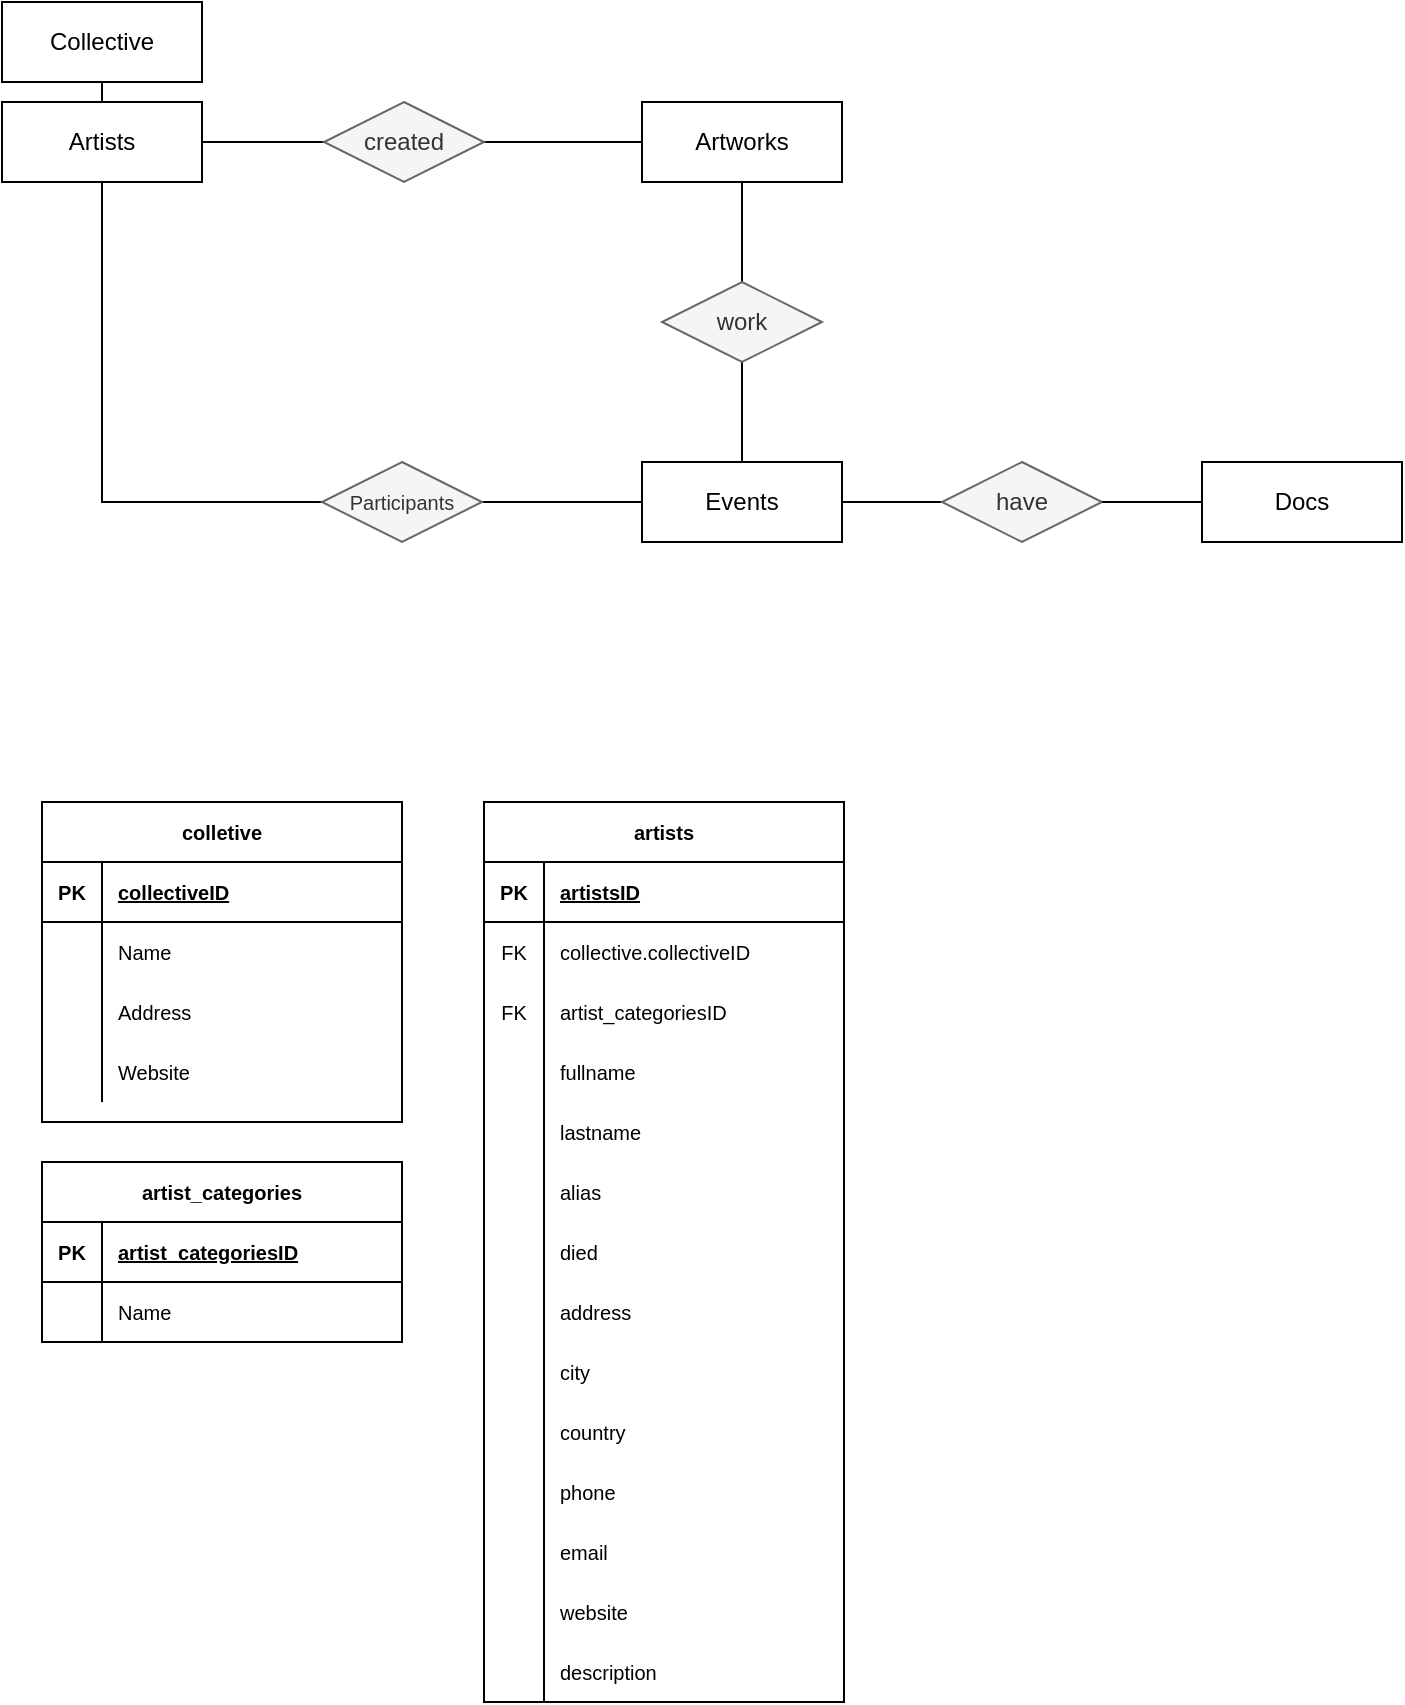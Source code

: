 <mxfile version="20.2.3" type="github">
  <diagram id="x7j7h3DeEQhIxjg_0JNi" name="Page-1">
    <mxGraphModel dx="1720" dy="709" grid="1" gridSize="10" guides="1" tooltips="1" connect="1" arrows="1" fold="1" page="1" pageScale="1" pageWidth="1600" pageHeight="900" math="0" shadow="0">
      <root>
        <mxCell id="0" />
        <mxCell id="1" parent="0" />
        <mxCell id="9SHsJbn0rk6mdZQlkS-b-9" style="rounded=0;orthogonalLoop=1;jettySize=auto;html=1;endArrow=none;endFill=0;" edge="1" parent="1" source="9SHsJbn0rk6mdZQlkS-b-1" target="9SHsJbn0rk6mdZQlkS-b-6">
          <mxGeometry relative="1" as="geometry" />
        </mxCell>
        <mxCell id="9SHsJbn0rk6mdZQlkS-b-16" style="edgeStyle=none;rounded=0;orthogonalLoop=1;jettySize=auto;html=1;endArrow=none;endFill=0;" edge="1" parent="1" source="9SHsJbn0rk6mdZQlkS-b-1" target="9SHsJbn0rk6mdZQlkS-b-2">
          <mxGeometry relative="1" as="geometry" />
        </mxCell>
        <mxCell id="9SHsJbn0rk6mdZQlkS-b-22" style="edgeStyle=orthogonalEdgeStyle;rounded=0;orthogonalLoop=1;jettySize=auto;html=1;fontSize=10;endArrow=none;endFill=0;" edge="1" parent="1" source="9SHsJbn0rk6mdZQlkS-b-1" target="9SHsJbn0rk6mdZQlkS-b-18">
          <mxGeometry relative="1" as="geometry">
            <Array as="points">
              <mxPoint x="170" y="450" />
            </Array>
          </mxGeometry>
        </mxCell>
        <mxCell id="9SHsJbn0rk6mdZQlkS-b-1" value="Artists" style="whiteSpace=wrap;html=1;align=center;" vertex="1" parent="1">
          <mxGeometry x="120" y="250" width="100" height="40" as="geometry" />
        </mxCell>
        <mxCell id="9SHsJbn0rk6mdZQlkS-b-2" value="&lt;div&gt;Collective&lt;/div&gt;" style="whiteSpace=wrap;html=1;align=center;" vertex="1" parent="1">
          <mxGeometry x="120" y="200" width="100" height="40" as="geometry" />
        </mxCell>
        <mxCell id="9SHsJbn0rk6mdZQlkS-b-12" style="edgeStyle=none;rounded=0;orthogonalLoop=1;jettySize=auto;html=1;endArrow=none;endFill=0;" edge="1" parent="1" source="9SHsJbn0rk6mdZQlkS-b-3" target="9SHsJbn0rk6mdZQlkS-b-8">
          <mxGeometry relative="1" as="geometry" />
        </mxCell>
        <mxCell id="9SHsJbn0rk6mdZQlkS-b-3" value="&lt;div&gt;Artworks&lt;/div&gt;" style="whiteSpace=wrap;html=1;align=center;" vertex="1" parent="1">
          <mxGeometry x="440" y="250" width="100" height="40" as="geometry" />
        </mxCell>
        <mxCell id="9SHsJbn0rk6mdZQlkS-b-15" style="rounded=0;orthogonalLoop=1;jettySize=auto;html=1;endArrow=none;endFill=0;entryX=0;entryY=0.5;entryDx=0;entryDy=0;" edge="1" parent="1" source="9SHsJbn0rk6mdZQlkS-b-4" target="9SHsJbn0rk6mdZQlkS-b-23">
          <mxGeometry width="640" height="380" relative="1" as="geometry">
            <mxPoint x="600" y="450" as="targetPoint" />
          </mxGeometry>
        </mxCell>
        <mxCell id="9SHsJbn0rk6mdZQlkS-b-23" value="have" style="shape=rhombus;perimeter=rhombusPerimeter;whiteSpace=wrap;html=1;align=center;fillColor=#f5f5f5;fontColor=#333333;strokeColor=#666666;" vertex="1" parent="9SHsJbn0rk6mdZQlkS-b-15">
          <mxGeometry x="590" y="430" width="80" height="40" as="geometry" />
        </mxCell>
        <mxCell id="9SHsJbn0rk6mdZQlkS-b-4" value="&lt;div&gt;Events&lt;/div&gt;" style="whiteSpace=wrap;html=1;align=center;" vertex="1" parent="1">
          <mxGeometry x="440" y="430" width="100" height="40" as="geometry" />
        </mxCell>
        <mxCell id="9SHsJbn0rk6mdZQlkS-b-5" value="Docs" style="whiteSpace=wrap;html=1;align=center;" vertex="1" parent="1">
          <mxGeometry x="720" y="430" width="100" height="40" as="geometry" />
        </mxCell>
        <mxCell id="9SHsJbn0rk6mdZQlkS-b-11" style="edgeStyle=none;rounded=0;orthogonalLoop=1;jettySize=auto;html=1;endArrow=none;endFill=0;" edge="1" parent="1" source="9SHsJbn0rk6mdZQlkS-b-6" target="9SHsJbn0rk6mdZQlkS-b-3">
          <mxGeometry relative="1" as="geometry" />
        </mxCell>
        <mxCell id="9SHsJbn0rk6mdZQlkS-b-6" value="created" style="shape=rhombus;perimeter=rhombusPerimeter;whiteSpace=wrap;html=1;align=center;fillColor=#f5f5f5;fontColor=#333333;strokeColor=#666666;" vertex="1" parent="1">
          <mxGeometry x="281" y="250" width="80" height="40" as="geometry" />
        </mxCell>
        <mxCell id="9SHsJbn0rk6mdZQlkS-b-13" style="edgeStyle=none;rounded=0;orthogonalLoop=1;jettySize=auto;html=1;endArrow=none;endFill=0;" edge="1" parent="1" source="9SHsJbn0rk6mdZQlkS-b-8" target="9SHsJbn0rk6mdZQlkS-b-4">
          <mxGeometry relative="1" as="geometry" />
        </mxCell>
        <mxCell id="9SHsJbn0rk6mdZQlkS-b-8" value="work" style="shape=rhombus;perimeter=rhombusPerimeter;whiteSpace=wrap;html=1;align=center;fillColor=#f5f5f5;fontColor=#333333;strokeColor=#666666;" vertex="1" parent="1">
          <mxGeometry x="450" y="340" width="80" height="40" as="geometry" />
        </mxCell>
        <mxCell id="9SHsJbn0rk6mdZQlkS-b-19" style="edgeStyle=orthogonalEdgeStyle;rounded=0;orthogonalLoop=1;jettySize=auto;html=1;fontSize=10;endArrow=none;endFill=0;" edge="1" parent="1" source="9SHsJbn0rk6mdZQlkS-b-18" target="9SHsJbn0rk6mdZQlkS-b-4">
          <mxGeometry relative="1" as="geometry" />
        </mxCell>
        <mxCell id="9SHsJbn0rk6mdZQlkS-b-18" value="&lt;div style=&quot;font-size: 10px;&quot;&gt;&lt;font style=&quot;font-size: 10px;&quot;&gt;Participants&lt;/font&gt;&lt;/div&gt;" style="shape=rhombus;perimeter=rhombusPerimeter;whiteSpace=wrap;html=1;align=center;fillColor=#f5f5f5;fontColor=#333333;strokeColor=#666666;" vertex="1" parent="1">
          <mxGeometry x="280" y="430" width="80" height="40" as="geometry" />
        </mxCell>
        <mxCell id="9SHsJbn0rk6mdZQlkS-b-24" style="edgeStyle=none;rounded=0;orthogonalLoop=1;jettySize=auto;html=1;exitX=1;exitY=0.5;exitDx=0;exitDy=0;fontSize=10;endArrow=none;endFill=0;" edge="1" parent="1" source="9SHsJbn0rk6mdZQlkS-b-23" target="9SHsJbn0rk6mdZQlkS-b-5">
          <mxGeometry relative="1" as="geometry" />
        </mxCell>
        <mxCell id="9SHsJbn0rk6mdZQlkS-b-25" value="colletive" style="shape=table;startSize=30;container=1;collapsible=1;childLayout=tableLayout;fixedRows=1;rowLines=0;fontStyle=1;align=center;resizeLast=1;fontSize=10;" vertex="1" parent="1">
          <mxGeometry x="140" y="600" width="180" height="160" as="geometry" />
        </mxCell>
        <mxCell id="9SHsJbn0rk6mdZQlkS-b-26" value="" style="shape=tableRow;horizontal=0;startSize=0;swimlaneHead=0;swimlaneBody=0;fillColor=none;collapsible=0;dropTarget=0;points=[[0,0.5],[1,0.5]];portConstraint=eastwest;top=0;left=0;right=0;bottom=1;fontSize=10;" vertex="1" parent="9SHsJbn0rk6mdZQlkS-b-25">
          <mxGeometry y="30" width="180" height="30" as="geometry" />
        </mxCell>
        <mxCell id="9SHsJbn0rk6mdZQlkS-b-27" value="PK" style="shape=partialRectangle;connectable=0;fillColor=none;top=0;left=0;bottom=0;right=0;fontStyle=1;overflow=hidden;fontSize=10;" vertex="1" parent="9SHsJbn0rk6mdZQlkS-b-26">
          <mxGeometry width="30" height="30" as="geometry">
            <mxRectangle width="30" height="30" as="alternateBounds" />
          </mxGeometry>
        </mxCell>
        <mxCell id="9SHsJbn0rk6mdZQlkS-b-28" value="collectiveID" style="shape=partialRectangle;connectable=0;fillColor=none;top=0;left=0;bottom=0;right=0;align=left;spacingLeft=6;fontStyle=5;overflow=hidden;fontSize=10;" vertex="1" parent="9SHsJbn0rk6mdZQlkS-b-26">
          <mxGeometry x="30" width="150" height="30" as="geometry">
            <mxRectangle width="150" height="30" as="alternateBounds" />
          </mxGeometry>
        </mxCell>
        <mxCell id="9SHsJbn0rk6mdZQlkS-b-29" value="" style="shape=tableRow;horizontal=0;startSize=0;swimlaneHead=0;swimlaneBody=0;fillColor=none;collapsible=0;dropTarget=0;points=[[0,0.5],[1,0.5]];portConstraint=eastwest;top=0;left=0;right=0;bottom=0;fontSize=10;" vertex="1" parent="9SHsJbn0rk6mdZQlkS-b-25">
          <mxGeometry y="60" width="180" height="30" as="geometry" />
        </mxCell>
        <mxCell id="9SHsJbn0rk6mdZQlkS-b-30" value="" style="shape=partialRectangle;connectable=0;fillColor=none;top=0;left=0;bottom=0;right=0;editable=1;overflow=hidden;fontSize=10;" vertex="1" parent="9SHsJbn0rk6mdZQlkS-b-29">
          <mxGeometry width="30" height="30" as="geometry">
            <mxRectangle width="30" height="30" as="alternateBounds" />
          </mxGeometry>
        </mxCell>
        <mxCell id="9SHsJbn0rk6mdZQlkS-b-31" value="Name" style="shape=partialRectangle;connectable=0;fillColor=none;top=0;left=0;bottom=0;right=0;align=left;spacingLeft=6;overflow=hidden;fontSize=10;" vertex="1" parent="9SHsJbn0rk6mdZQlkS-b-29">
          <mxGeometry x="30" width="150" height="30" as="geometry">
            <mxRectangle width="150" height="30" as="alternateBounds" />
          </mxGeometry>
        </mxCell>
        <mxCell id="9SHsJbn0rk6mdZQlkS-b-32" value="" style="shape=tableRow;horizontal=0;startSize=0;swimlaneHead=0;swimlaneBody=0;fillColor=none;collapsible=0;dropTarget=0;points=[[0,0.5],[1,0.5]];portConstraint=eastwest;top=0;left=0;right=0;bottom=0;fontSize=10;" vertex="1" parent="9SHsJbn0rk6mdZQlkS-b-25">
          <mxGeometry y="90" width="180" height="30" as="geometry" />
        </mxCell>
        <mxCell id="9SHsJbn0rk6mdZQlkS-b-33" value="" style="shape=partialRectangle;connectable=0;fillColor=none;top=0;left=0;bottom=0;right=0;editable=1;overflow=hidden;fontSize=10;" vertex="1" parent="9SHsJbn0rk6mdZQlkS-b-32">
          <mxGeometry width="30" height="30" as="geometry">
            <mxRectangle width="30" height="30" as="alternateBounds" />
          </mxGeometry>
        </mxCell>
        <mxCell id="9SHsJbn0rk6mdZQlkS-b-34" value="Address" style="shape=partialRectangle;connectable=0;fillColor=none;top=0;left=0;bottom=0;right=0;align=left;spacingLeft=6;overflow=hidden;fontSize=10;" vertex="1" parent="9SHsJbn0rk6mdZQlkS-b-32">
          <mxGeometry x="30" width="150" height="30" as="geometry">
            <mxRectangle width="150" height="30" as="alternateBounds" />
          </mxGeometry>
        </mxCell>
        <mxCell id="9SHsJbn0rk6mdZQlkS-b-35" value="" style="shape=tableRow;horizontal=0;startSize=0;swimlaneHead=0;swimlaneBody=0;fillColor=none;collapsible=0;dropTarget=0;points=[[0,0.5],[1,0.5]];portConstraint=eastwest;top=0;left=0;right=0;bottom=0;fontSize=10;" vertex="1" parent="9SHsJbn0rk6mdZQlkS-b-25">
          <mxGeometry y="120" width="180" height="30" as="geometry" />
        </mxCell>
        <mxCell id="9SHsJbn0rk6mdZQlkS-b-36" value="" style="shape=partialRectangle;connectable=0;fillColor=none;top=0;left=0;bottom=0;right=0;editable=1;overflow=hidden;fontSize=10;" vertex="1" parent="9SHsJbn0rk6mdZQlkS-b-35">
          <mxGeometry width="30" height="30" as="geometry">
            <mxRectangle width="30" height="30" as="alternateBounds" />
          </mxGeometry>
        </mxCell>
        <mxCell id="9SHsJbn0rk6mdZQlkS-b-37" value="Website" style="shape=partialRectangle;connectable=0;fillColor=none;top=0;left=0;bottom=0;right=0;align=left;spacingLeft=6;overflow=hidden;fontSize=10;" vertex="1" parent="9SHsJbn0rk6mdZQlkS-b-35">
          <mxGeometry x="30" width="150" height="30" as="geometry">
            <mxRectangle width="150" height="30" as="alternateBounds" />
          </mxGeometry>
        </mxCell>
        <mxCell id="9SHsJbn0rk6mdZQlkS-b-38" value="artists" style="shape=table;startSize=30;container=1;collapsible=1;childLayout=tableLayout;fixedRows=1;rowLines=0;fontStyle=1;align=center;resizeLast=1;fontSize=10;" vertex="1" parent="1">
          <mxGeometry x="361" y="600" width="180" height="450" as="geometry" />
        </mxCell>
        <mxCell id="9SHsJbn0rk6mdZQlkS-b-39" value="" style="shape=tableRow;horizontal=0;startSize=0;swimlaneHead=0;swimlaneBody=0;fillColor=none;collapsible=0;dropTarget=0;points=[[0,0.5],[1,0.5]];portConstraint=eastwest;top=0;left=0;right=0;bottom=1;fontSize=10;" vertex="1" parent="9SHsJbn0rk6mdZQlkS-b-38">
          <mxGeometry y="30" width="180" height="30" as="geometry" />
        </mxCell>
        <mxCell id="9SHsJbn0rk6mdZQlkS-b-40" value="PK" style="shape=partialRectangle;connectable=0;fillColor=none;top=0;left=0;bottom=0;right=0;fontStyle=1;overflow=hidden;fontSize=10;" vertex="1" parent="9SHsJbn0rk6mdZQlkS-b-39">
          <mxGeometry width="30" height="30" as="geometry">
            <mxRectangle width="30" height="30" as="alternateBounds" />
          </mxGeometry>
        </mxCell>
        <mxCell id="9SHsJbn0rk6mdZQlkS-b-41" value="artistsID" style="shape=partialRectangle;connectable=0;fillColor=none;top=0;left=0;bottom=0;right=0;align=left;spacingLeft=6;fontStyle=5;overflow=hidden;fontSize=10;" vertex="1" parent="9SHsJbn0rk6mdZQlkS-b-39">
          <mxGeometry x="30" width="150" height="30" as="geometry">
            <mxRectangle width="150" height="30" as="alternateBounds" />
          </mxGeometry>
        </mxCell>
        <mxCell id="9SHsJbn0rk6mdZQlkS-b-106" style="shape=tableRow;horizontal=0;startSize=0;swimlaneHead=0;swimlaneBody=0;fillColor=none;collapsible=0;dropTarget=0;points=[[0,0.5],[1,0.5]];portConstraint=eastwest;top=0;left=0;right=0;bottom=0;fontSize=10;" vertex="1" parent="9SHsJbn0rk6mdZQlkS-b-38">
          <mxGeometry y="60" width="180" height="30" as="geometry" />
        </mxCell>
        <mxCell id="9SHsJbn0rk6mdZQlkS-b-107" value="FK" style="shape=partialRectangle;connectable=0;fillColor=none;top=0;left=0;bottom=0;right=0;editable=1;overflow=hidden;fontSize=10;" vertex="1" parent="9SHsJbn0rk6mdZQlkS-b-106">
          <mxGeometry width="30" height="30" as="geometry">
            <mxRectangle width="30" height="30" as="alternateBounds" />
          </mxGeometry>
        </mxCell>
        <mxCell id="9SHsJbn0rk6mdZQlkS-b-108" value="collective.collectiveID" style="shape=partialRectangle;connectable=0;fillColor=none;top=0;left=0;bottom=0;right=0;align=left;spacingLeft=6;overflow=hidden;fontSize=10;" vertex="1" parent="9SHsJbn0rk6mdZQlkS-b-106">
          <mxGeometry x="30" width="150" height="30" as="geometry">
            <mxRectangle width="150" height="30" as="alternateBounds" />
          </mxGeometry>
        </mxCell>
        <mxCell id="9SHsJbn0rk6mdZQlkS-b-109" style="shape=tableRow;horizontal=0;startSize=0;swimlaneHead=0;swimlaneBody=0;fillColor=none;collapsible=0;dropTarget=0;points=[[0,0.5],[1,0.5]];portConstraint=eastwest;top=0;left=0;right=0;bottom=0;fontSize=10;" vertex="1" parent="9SHsJbn0rk6mdZQlkS-b-38">
          <mxGeometry y="90" width="180" height="30" as="geometry" />
        </mxCell>
        <mxCell id="9SHsJbn0rk6mdZQlkS-b-110" value="FK" style="shape=partialRectangle;connectable=0;fillColor=none;top=0;left=0;bottom=0;right=0;editable=1;overflow=hidden;fontSize=10;" vertex="1" parent="9SHsJbn0rk6mdZQlkS-b-109">
          <mxGeometry width="30" height="30" as="geometry">
            <mxRectangle width="30" height="30" as="alternateBounds" />
          </mxGeometry>
        </mxCell>
        <mxCell id="9SHsJbn0rk6mdZQlkS-b-111" value="artist_categoriesID" style="shape=partialRectangle;connectable=0;fillColor=none;top=0;left=0;bottom=0;right=0;align=left;spacingLeft=6;overflow=hidden;fontSize=10;" vertex="1" parent="9SHsJbn0rk6mdZQlkS-b-109">
          <mxGeometry x="30" width="150" height="30" as="geometry">
            <mxRectangle width="150" height="30" as="alternateBounds" />
          </mxGeometry>
        </mxCell>
        <mxCell id="9SHsJbn0rk6mdZQlkS-b-42" value="" style="shape=tableRow;horizontal=0;startSize=0;swimlaneHead=0;swimlaneBody=0;fillColor=none;collapsible=0;dropTarget=0;points=[[0,0.5],[1,0.5]];portConstraint=eastwest;top=0;left=0;right=0;bottom=0;fontSize=10;" vertex="1" parent="9SHsJbn0rk6mdZQlkS-b-38">
          <mxGeometry y="120" width="180" height="30" as="geometry" />
        </mxCell>
        <mxCell id="9SHsJbn0rk6mdZQlkS-b-43" value="" style="shape=partialRectangle;connectable=0;fillColor=none;top=0;left=0;bottom=0;right=0;editable=1;overflow=hidden;fontSize=10;" vertex="1" parent="9SHsJbn0rk6mdZQlkS-b-42">
          <mxGeometry width="30" height="30" as="geometry">
            <mxRectangle width="30" height="30" as="alternateBounds" />
          </mxGeometry>
        </mxCell>
        <mxCell id="9SHsJbn0rk6mdZQlkS-b-44" value="fullname" style="shape=partialRectangle;connectable=0;fillColor=none;top=0;left=0;bottom=0;right=0;align=left;spacingLeft=6;overflow=hidden;fontSize=10;" vertex="1" parent="9SHsJbn0rk6mdZQlkS-b-42">
          <mxGeometry x="30" width="150" height="30" as="geometry">
            <mxRectangle width="150" height="30" as="alternateBounds" />
          </mxGeometry>
        </mxCell>
        <mxCell id="9SHsJbn0rk6mdZQlkS-b-45" value="" style="shape=tableRow;horizontal=0;startSize=0;swimlaneHead=0;swimlaneBody=0;fillColor=none;collapsible=0;dropTarget=0;points=[[0,0.5],[1,0.5]];portConstraint=eastwest;top=0;left=0;right=0;bottom=0;fontSize=10;" vertex="1" parent="9SHsJbn0rk6mdZQlkS-b-38">
          <mxGeometry y="150" width="180" height="30" as="geometry" />
        </mxCell>
        <mxCell id="9SHsJbn0rk6mdZQlkS-b-46" value="" style="shape=partialRectangle;connectable=0;fillColor=none;top=0;left=0;bottom=0;right=0;editable=1;overflow=hidden;fontSize=10;" vertex="1" parent="9SHsJbn0rk6mdZQlkS-b-45">
          <mxGeometry width="30" height="30" as="geometry">
            <mxRectangle width="30" height="30" as="alternateBounds" />
          </mxGeometry>
        </mxCell>
        <mxCell id="9SHsJbn0rk6mdZQlkS-b-47" value="lastname" style="shape=partialRectangle;connectable=0;fillColor=none;top=0;left=0;bottom=0;right=0;align=left;spacingLeft=6;overflow=hidden;fontSize=10;" vertex="1" parent="9SHsJbn0rk6mdZQlkS-b-45">
          <mxGeometry x="30" width="150" height="30" as="geometry">
            <mxRectangle width="150" height="30" as="alternateBounds" />
          </mxGeometry>
        </mxCell>
        <mxCell id="9SHsJbn0rk6mdZQlkS-b-48" value="" style="shape=tableRow;horizontal=0;startSize=0;swimlaneHead=0;swimlaneBody=0;fillColor=none;collapsible=0;dropTarget=0;points=[[0,0.5],[1,0.5]];portConstraint=eastwest;top=0;left=0;right=0;bottom=0;fontSize=10;" vertex="1" parent="9SHsJbn0rk6mdZQlkS-b-38">
          <mxGeometry y="180" width="180" height="30" as="geometry" />
        </mxCell>
        <mxCell id="9SHsJbn0rk6mdZQlkS-b-49" value="" style="shape=partialRectangle;connectable=0;fillColor=none;top=0;left=0;bottom=0;right=0;editable=1;overflow=hidden;fontSize=10;" vertex="1" parent="9SHsJbn0rk6mdZQlkS-b-48">
          <mxGeometry width="30" height="30" as="geometry">
            <mxRectangle width="30" height="30" as="alternateBounds" />
          </mxGeometry>
        </mxCell>
        <mxCell id="9SHsJbn0rk6mdZQlkS-b-50" value="alias" style="shape=partialRectangle;connectable=0;fillColor=none;top=0;left=0;bottom=0;right=0;align=left;spacingLeft=6;overflow=hidden;fontSize=10;" vertex="1" parent="9SHsJbn0rk6mdZQlkS-b-48">
          <mxGeometry x="30" width="150" height="30" as="geometry">
            <mxRectangle width="150" height="30" as="alternateBounds" />
          </mxGeometry>
        </mxCell>
        <mxCell id="9SHsJbn0rk6mdZQlkS-b-57" style="shape=tableRow;horizontal=0;startSize=0;swimlaneHead=0;swimlaneBody=0;fillColor=none;collapsible=0;dropTarget=0;points=[[0,0.5],[1,0.5]];portConstraint=eastwest;top=0;left=0;right=0;bottom=0;fontSize=10;" vertex="1" parent="9SHsJbn0rk6mdZQlkS-b-38">
          <mxGeometry y="210" width="180" height="30" as="geometry" />
        </mxCell>
        <mxCell id="9SHsJbn0rk6mdZQlkS-b-58" style="shape=partialRectangle;connectable=0;fillColor=none;top=0;left=0;bottom=0;right=0;editable=1;overflow=hidden;fontSize=10;" vertex="1" parent="9SHsJbn0rk6mdZQlkS-b-57">
          <mxGeometry width="30" height="30" as="geometry">
            <mxRectangle width="30" height="30" as="alternateBounds" />
          </mxGeometry>
        </mxCell>
        <mxCell id="9SHsJbn0rk6mdZQlkS-b-59" value="died" style="shape=partialRectangle;connectable=0;fillColor=none;top=0;left=0;bottom=0;right=0;align=left;spacingLeft=6;overflow=hidden;fontSize=10;" vertex="1" parent="9SHsJbn0rk6mdZQlkS-b-57">
          <mxGeometry x="30" width="150" height="30" as="geometry">
            <mxRectangle width="150" height="30" as="alternateBounds" />
          </mxGeometry>
        </mxCell>
        <mxCell id="9SHsJbn0rk6mdZQlkS-b-54" style="shape=tableRow;horizontal=0;startSize=0;swimlaneHead=0;swimlaneBody=0;fillColor=none;collapsible=0;dropTarget=0;points=[[0,0.5],[1,0.5]];portConstraint=eastwest;top=0;left=0;right=0;bottom=0;fontSize=10;" vertex="1" parent="9SHsJbn0rk6mdZQlkS-b-38">
          <mxGeometry y="240" width="180" height="30" as="geometry" />
        </mxCell>
        <mxCell id="9SHsJbn0rk6mdZQlkS-b-55" style="shape=partialRectangle;connectable=0;fillColor=none;top=0;left=0;bottom=0;right=0;editable=1;overflow=hidden;fontSize=10;" vertex="1" parent="9SHsJbn0rk6mdZQlkS-b-54">
          <mxGeometry width="30" height="30" as="geometry">
            <mxRectangle width="30" height="30" as="alternateBounds" />
          </mxGeometry>
        </mxCell>
        <mxCell id="9SHsJbn0rk6mdZQlkS-b-56" value="address" style="shape=partialRectangle;connectable=0;fillColor=none;top=0;left=0;bottom=0;right=0;align=left;spacingLeft=6;overflow=hidden;fontSize=10;" vertex="1" parent="9SHsJbn0rk6mdZQlkS-b-54">
          <mxGeometry x="30" width="150" height="30" as="geometry">
            <mxRectangle width="150" height="30" as="alternateBounds" />
          </mxGeometry>
        </mxCell>
        <mxCell id="9SHsJbn0rk6mdZQlkS-b-51" style="shape=tableRow;horizontal=0;startSize=0;swimlaneHead=0;swimlaneBody=0;fillColor=none;collapsible=0;dropTarget=0;points=[[0,0.5],[1,0.5]];portConstraint=eastwest;top=0;left=0;right=0;bottom=0;fontSize=10;" vertex="1" parent="9SHsJbn0rk6mdZQlkS-b-38">
          <mxGeometry y="270" width="180" height="30" as="geometry" />
        </mxCell>
        <mxCell id="9SHsJbn0rk6mdZQlkS-b-52" style="shape=partialRectangle;connectable=0;fillColor=none;top=0;left=0;bottom=0;right=0;editable=1;overflow=hidden;fontSize=10;" vertex="1" parent="9SHsJbn0rk6mdZQlkS-b-51">
          <mxGeometry width="30" height="30" as="geometry">
            <mxRectangle width="30" height="30" as="alternateBounds" />
          </mxGeometry>
        </mxCell>
        <mxCell id="9SHsJbn0rk6mdZQlkS-b-53" value="city" style="shape=partialRectangle;connectable=0;fillColor=none;top=0;left=0;bottom=0;right=0;align=left;spacingLeft=6;overflow=hidden;fontSize=10;" vertex="1" parent="9SHsJbn0rk6mdZQlkS-b-51">
          <mxGeometry x="30" width="150" height="30" as="geometry">
            <mxRectangle width="150" height="30" as="alternateBounds" />
          </mxGeometry>
        </mxCell>
        <mxCell id="9SHsJbn0rk6mdZQlkS-b-66" style="shape=tableRow;horizontal=0;startSize=0;swimlaneHead=0;swimlaneBody=0;fillColor=none;collapsible=0;dropTarget=0;points=[[0,0.5],[1,0.5]];portConstraint=eastwest;top=0;left=0;right=0;bottom=0;fontSize=10;" vertex="1" parent="9SHsJbn0rk6mdZQlkS-b-38">
          <mxGeometry y="300" width="180" height="30" as="geometry" />
        </mxCell>
        <mxCell id="9SHsJbn0rk6mdZQlkS-b-67" style="shape=partialRectangle;connectable=0;fillColor=none;top=0;left=0;bottom=0;right=0;editable=1;overflow=hidden;fontSize=10;" vertex="1" parent="9SHsJbn0rk6mdZQlkS-b-66">
          <mxGeometry width="30" height="30" as="geometry">
            <mxRectangle width="30" height="30" as="alternateBounds" />
          </mxGeometry>
        </mxCell>
        <mxCell id="9SHsJbn0rk6mdZQlkS-b-68" value="country" style="shape=partialRectangle;connectable=0;fillColor=none;top=0;left=0;bottom=0;right=0;align=left;spacingLeft=6;overflow=hidden;fontSize=10;" vertex="1" parent="9SHsJbn0rk6mdZQlkS-b-66">
          <mxGeometry x="30" width="150" height="30" as="geometry">
            <mxRectangle width="150" height="30" as="alternateBounds" />
          </mxGeometry>
        </mxCell>
        <mxCell id="9SHsJbn0rk6mdZQlkS-b-63" style="shape=tableRow;horizontal=0;startSize=0;swimlaneHead=0;swimlaneBody=0;fillColor=none;collapsible=0;dropTarget=0;points=[[0,0.5],[1,0.5]];portConstraint=eastwest;top=0;left=0;right=0;bottom=0;fontSize=10;" vertex="1" parent="9SHsJbn0rk6mdZQlkS-b-38">
          <mxGeometry y="330" width="180" height="30" as="geometry" />
        </mxCell>
        <mxCell id="9SHsJbn0rk6mdZQlkS-b-64" style="shape=partialRectangle;connectable=0;fillColor=none;top=0;left=0;bottom=0;right=0;editable=1;overflow=hidden;fontSize=10;" vertex="1" parent="9SHsJbn0rk6mdZQlkS-b-63">
          <mxGeometry width="30" height="30" as="geometry">
            <mxRectangle width="30" height="30" as="alternateBounds" />
          </mxGeometry>
        </mxCell>
        <mxCell id="9SHsJbn0rk6mdZQlkS-b-65" value="phone" style="shape=partialRectangle;connectable=0;fillColor=none;top=0;left=0;bottom=0;right=0;align=left;spacingLeft=6;overflow=hidden;fontSize=10;" vertex="1" parent="9SHsJbn0rk6mdZQlkS-b-63">
          <mxGeometry x="30" width="150" height="30" as="geometry">
            <mxRectangle width="150" height="30" as="alternateBounds" />
          </mxGeometry>
        </mxCell>
        <mxCell id="9SHsJbn0rk6mdZQlkS-b-60" style="shape=tableRow;horizontal=0;startSize=0;swimlaneHead=0;swimlaneBody=0;fillColor=none;collapsible=0;dropTarget=0;points=[[0,0.5],[1,0.5]];portConstraint=eastwest;top=0;left=0;right=0;bottom=0;fontSize=10;" vertex="1" parent="9SHsJbn0rk6mdZQlkS-b-38">
          <mxGeometry y="360" width="180" height="30" as="geometry" />
        </mxCell>
        <mxCell id="9SHsJbn0rk6mdZQlkS-b-61" style="shape=partialRectangle;connectable=0;fillColor=none;top=0;left=0;bottom=0;right=0;editable=1;overflow=hidden;fontSize=10;" vertex="1" parent="9SHsJbn0rk6mdZQlkS-b-60">
          <mxGeometry width="30" height="30" as="geometry">
            <mxRectangle width="30" height="30" as="alternateBounds" />
          </mxGeometry>
        </mxCell>
        <mxCell id="9SHsJbn0rk6mdZQlkS-b-62" value="email" style="shape=partialRectangle;connectable=0;fillColor=none;top=0;left=0;bottom=0;right=0;align=left;spacingLeft=6;overflow=hidden;fontSize=10;" vertex="1" parent="9SHsJbn0rk6mdZQlkS-b-60">
          <mxGeometry x="30" width="150" height="30" as="geometry">
            <mxRectangle width="150" height="30" as="alternateBounds" />
          </mxGeometry>
        </mxCell>
        <mxCell id="9SHsJbn0rk6mdZQlkS-b-69" style="shape=tableRow;horizontal=0;startSize=0;swimlaneHead=0;swimlaneBody=0;fillColor=none;collapsible=0;dropTarget=0;points=[[0,0.5],[1,0.5]];portConstraint=eastwest;top=0;left=0;right=0;bottom=0;fontSize=10;" vertex="1" parent="9SHsJbn0rk6mdZQlkS-b-38">
          <mxGeometry y="390" width="180" height="30" as="geometry" />
        </mxCell>
        <mxCell id="9SHsJbn0rk6mdZQlkS-b-70" style="shape=partialRectangle;connectable=0;fillColor=none;top=0;left=0;bottom=0;right=0;editable=1;overflow=hidden;fontSize=10;" vertex="1" parent="9SHsJbn0rk6mdZQlkS-b-69">
          <mxGeometry width="30" height="30" as="geometry">
            <mxRectangle width="30" height="30" as="alternateBounds" />
          </mxGeometry>
        </mxCell>
        <mxCell id="9SHsJbn0rk6mdZQlkS-b-71" value="website" style="shape=partialRectangle;connectable=0;fillColor=none;top=0;left=0;bottom=0;right=0;align=left;spacingLeft=6;overflow=hidden;fontSize=10;" vertex="1" parent="9SHsJbn0rk6mdZQlkS-b-69">
          <mxGeometry x="30" width="150" height="30" as="geometry">
            <mxRectangle width="150" height="30" as="alternateBounds" />
          </mxGeometry>
        </mxCell>
        <mxCell id="9SHsJbn0rk6mdZQlkS-b-72" style="shape=tableRow;horizontal=0;startSize=0;swimlaneHead=0;swimlaneBody=0;fillColor=none;collapsible=0;dropTarget=0;points=[[0,0.5],[1,0.5]];portConstraint=eastwest;top=0;left=0;right=0;bottom=0;fontSize=10;" vertex="1" parent="9SHsJbn0rk6mdZQlkS-b-38">
          <mxGeometry y="420" width="180" height="30" as="geometry" />
        </mxCell>
        <mxCell id="9SHsJbn0rk6mdZQlkS-b-73" style="shape=partialRectangle;connectable=0;fillColor=none;top=0;left=0;bottom=0;right=0;editable=1;overflow=hidden;fontSize=10;" vertex="1" parent="9SHsJbn0rk6mdZQlkS-b-72">
          <mxGeometry width="30" height="30" as="geometry">
            <mxRectangle width="30" height="30" as="alternateBounds" />
          </mxGeometry>
        </mxCell>
        <mxCell id="9SHsJbn0rk6mdZQlkS-b-74" value="description" style="shape=partialRectangle;connectable=0;fillColor=none;top=0;left=0;bottom=0;right=0;align=left;spacingLeft=6;overflow=hidden;fontSize=10;" vertex="1" parent="9SHsJbn0rk6mdZQlkS-b-72">
          <mxGeometry x="30" width="150" height="30" as="geometry">
            <mxRectangle width="150" height="30" as="alternateBounds" />
          </mxGeometry>
        </mxCell>
        <mxCell id="9SHsJbn0rk6mdZQlkS-b-92" value="artist_categories" style="shape=table;startSize=30;container=1;collapsible=1;childLayout=tableLayout;fixedRows=1;rowLines=0;fontStyle=1;align=center;resizeLast=1;fontSize=10;" vertex="1" parent="1">
          <mxGeometry x="140" y="780" width="180" height="90" as="geometry" />
        </mxCell>
        <mxCell id="9SHsJbn0rk6mdZQlkS-b-93" value="" style="shape=tableRow;horizontal=0;startSize=0;swimlaneHead=0;swimlaneBody=0;fillColor=none;collapsible=0;dropTarget=0;points=[[0,0.5],[1,0.5]];portConstraint=eastwest;top=0;left=0;right=0;bottom=1;fontSize=10;" vertex="1" parent="9SHsJbn0rk6mdZQlkS-b-92">
          <mxGeometry y="30" width="180" height="30" as="geometry" />
        </mxCell>
        <mxCell id="9SHsJbn0rk6mdZQlkS-b-94" value="PK" style="shape=partialRectangle;connectable=0;fillColor=none;top=0;left=0;bottom=0;right=0;fontStyle=1;overflow=hidden;fontSize=10;" vertex="1" parent="9SHsJbn0rk6mdZQlkS-b-93">
          <mxGeometry width="30" height="30" as="geometry">
            <mxRectangle width="30" height="30" as="alternateBounds" />
          </mxGeometry>
        </mxCell>
        <mxCell id="9SHsJbn0rk6mdZQlkS-b-95" value="artist_categoriesID" style="shape=partialRectangle;connectable=0;fillColor=none;top=0;left=0;bottom=0;right=0;align=left;spacingLeft=6;fontStyle=5;overflow=hidden;fontSize=10;" vertex="1" parent="9SHsJbn0rk6mdZQlkS-b-93">
          <mxGeometry x="30" width="150" height="30" as="geometry">
            <mxRectangle width="150" height="30" as="alternateBounds" />
          </mxGeometry>
        </mxCell>
        <mxCell id="9SHsJbn0rk6mdZQlkS-b-96" value="" style="shape=tableRow;horizontal=0;startSize=0;swimlaneHead=0;swimlaneBody=0;fillColor=none;collapsible=0;dropTarget=0;points=[[0,0.5],[1,0.5]];portConstraint=eastwest;top=0;left=0;right=0;bottom=0;fontSize=10;" vertex="1" parent="9SHsJbn0rk6mdZQlkS-b-92">
          <mxGeometry y="60" width="180" height="30" as="geometry" />
        </mxCell>
        <mxCell id="9SHsJbn0rk6mdZQlkS-b-97" value="" style="shape=partialRectangle;connectable=0;fillColor=none;top=0;left=0;bottom=0;right=0;editable=1;overflow=hidden;fontSize=10;" vertex="1" parent="9SHsJbn0rk6mdZQlkS-b-96">
          <mxGeometry width="30" height="30" as="geometry">
            <mxRectangle width="30" height="30" as="alternateBounds" />
          </mxGeometry>
        </mxCell>
        <mxCell id="9SHsJbn0rk6mdZQlkS-b-98" value="Name" style="shape=partialRectangle;connectable=0;fillColor=none;top=0;left=0;bottom=0;right=0;align=left;spacingLeft=6;overflow=hidden;fontSize=10;" vertex="1" parent="9SHsJbn0rk6mdZQlkS-b-96">
          <mxGeometry x="30" width="150" height="30" as="geometry">
            <mxRectangle width="150" height="30" as="alternateBounds" />
          </mxGeometry>
        </mxCell>
      </root>
    </mxGraphModel>
  </diagram>
</mxfile>
